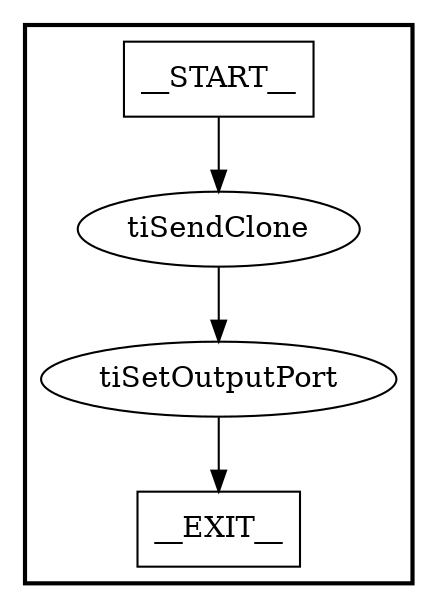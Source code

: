 digraph ingress {
subgraph cluster {
graph [
label="", labeljust=r, style=bold];
0[label=__START__, margin="", shape=rectangle, style=solid];
1[label=__EXIT__, margin="", shape=rectangle, style=solid];
2[label=tiSendClone, margin="", shape=ellipse, style=solid];
3[label=tiSetOutputPort, margin="", shape=ellipse, style=solid];
0 -> 2[label=""];
2 -> 3[label=""];
3 -> 1[label=""];
}
}
